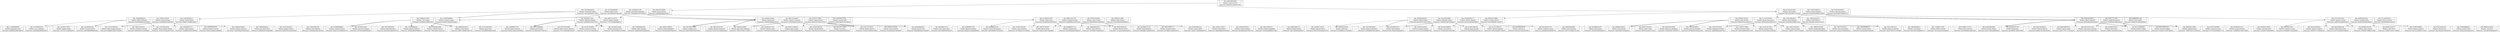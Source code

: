 digraph G{
node[shape="box" shape="record"]
node1174829966546[label="<f1174829966546>|{Dpi: 1174829966546| Nombre: Esperanza Urías| Password: 0e9f8baf193801f692e4}|<f1212558644159>|{Dpi: 1212558644159| Nombre: Luis Castellanos| Password: a2a46386a4660c6b2845}|"];
node1296366898414: f1296366898414->node1174829966546;
node1412874779522[label="<f1412874779522>|{Dpi: 1412874779522| Nombre: Ángela Velasco| Password: c1a110a77c26e99da3c2}|<f1457989547442>|{Dpi: 1457989547442| Nombre: Gonzalo Galarza| Password: ae4979068ff068d6396a}|<f1477972882644>|{Dpi: 1477972882644| Nombre: María Eugenia Nazario| Password: 9b8fd0e130eb7424a692}|"];
node1296366898414: f1296366898414->node1412874779522;
node1296366898414: f1599974795285->node1412874779522;
node1412874779522[label="<f1412874779522>|{Dpi: 1412874779522| Nombre: Ángela Velasco| Password: c1a110a77c26e99da3c2}|<f1457989547442>|{Dpi: 1457989547442| Nombre: Gonzalo Galarza| Password: ae4979068ff068d6396a}|<f1477972882644>|{Dpi: 1477972882644| Nombre: María Eugenia Nazario| Password: 9b8fd0e130eb7424a692}|"];
node1296366898414: f1296366898414->node1412874779522;
node1296366898414: f1599974795285->node1412874779522;
node1683744191351[label="<f1683744191351>|{Dpi: 1683744191351| Nombre: Guillermo Gonzales| Password: 4b6d0025b191ae058ddc}|<f1733156223538>|{Dpi: 1733156223538| Nombre: Marco Antonio Espinal| Password: a1185c2782daa922759f}|<f1954643951721>|{Dpi: 1954643951721| Nombre: Gloria Esparza| Password: 1aa966f955443130dcb8}|<f1956958823976>|{Dpi: 1956958823976| Nombre: Rosario Guzmán| Password: 93807676eb8a15496693}|"];
node1296366898414: f1599974795285->node1683744191351;
node1296366898414: f2149248146115->node1683744191351;
node1683744191351[label="<f1683744191351>|{Dpi: 1683744191351| Nombre: Guillermo Gonzales| Password: 4b6d0025b191ae058ddc}|<f1733156223538>|{Dpi: 1733156223538| Nombre: Marco Antonio Espinal| Password: a1185c2782daa922759f}|<f1954643951721>|{Dpi: 1954643951721| Nombre: Gloria Esparza| Password: 1aa966f955443130dcb8}|<f1956958823976>|{Dpi: 1956958823976| Nombre: Rosario Guzmán| Password: 93807676eb8a15496693}|"];
node1296366898414: f1599974795285->node1683744191351;
node1296366898414: f2149248146115->node1683744191351;
node2249629758665[label="<f2249629758665>|{Dpi: 2249629758665| Nombre: Gilberto Ontiveros| Password: 7d5b70099a5933d61494}|<f2269635985421>|{Dpi: 2269635985421| Nombre: Ana María Parra| Password: d499495d07ec68a46f6f}|<f2417978199132>|{Dpi: 2417978199132| Nombre: Ángela Córdova| Password: ea06252f12ca53626438}|"];
node1296366898414: f2149248146115->node2249629758665;
node1296366898414[label="<f1296366898414>|{Dpi: 1296366898414| Nombre: Rebeca Feliciano| Password: ba1885ad6bae3f1ca93b}|<f1599974795285>|{Dpi: 1599974795285| Nombre: Amalia Arriaga| Password: 1a35b36aef75ae341bf0}|<f2149248146115>|{Dpi: 2149248146115| Nombre: Estela Alonzo| Password: 84fa9217d5d662c83417}|"];
node2447484436238: f2447484436238->node1296366898414;
node2529333292289[label="<f2529333292289>|{Dpi: 2529333292289| Nombre: Clara Figueroa| Password: 32f4d4eeb5ebd7b5ccb4}|<f2529885688462>|{Dpi: 2529885688462| Nombre: Graciela Moreno| Password: 0a0c871a133489203121}|<f2541684125537>|{Dpi: 2541684125537| Nombre: José Luis Zaragoza| Password: d28785c4eef9639ab42c}|"];
node2566464511833: f2566464511833->node2529333292289;
node2597258592643[label="<f2597258592643>|{Dpi: 2597258592643| Nombre: Jorge Henríquez| Password: e681a6cb546ecf83224e}|<f2736864986145>|{Dpi: 2736864986145| Nombre: Joaquín Sandoval| Password: 4f56bced86a049bf83ca}|<f2746643672688>|{Dpi: 2746643672688| Nombre: Gabriela Morales| Password: 7fd52adb541b5acce5c7}|"];
node2566464511833: f2566464511833->node2597258592643;
node2566464511833: f2781697864687->node2597258592643;
node2597258592643[label="<f2597258592643>|{Dpi: 2597258592643| Nombre: Jorge Henríquez| Password: e681a6cb546ecf83224e}|<f2736864986145>|{Dpi: 2736864986145| Nombre: Joaquín Sandoval| Password: 4f56bced86a049bf83ca}|<f2746643672688>|{Dpi: 2746643672688| Nombre: Gabriela Morales| Password: 7fd52adb541b5acce5c7}|"];
node2566464511833: f2566464511833->node2597258592643;
node2566464511833: f2781697864687->node2597258592643;
node2869596248355[label="<f2869596248355>|{Dpi: 2869596248355| Nombre: César Amaya| Password: c89917c49d8e1af9275b}|<f3115236874249>|{Dpi: 3115236874249| Nombre: Juana Viera| Password: 3cbc5ffd6356fd5a240d}|"];
node2566464511833: f2781697864687->node2869596248355;
node2566464511833[label="<f2566464511833>|{Dpi: 2566464511833| Nombre: Luis Castillo| Password: ce35fbfcb27f89897ec6}|<f2781697864687>|{Dpi: 2781697864687| Nombre: Enrique Cadena| Password: b43c8573fba816538c8b}|"];
node2447484436238: f2447484436238->node2566464511833;
node2447484436238: f3222559916649->node2566464511833;
node2529333292289[label="<f2529333292289>|{Dpi: 2529333292289| Nombre: Clara Figueroa| Password: 32f4d4eeb5ebd7b5ccb4}|<f2529885688462>|{Dpi: 2529885688462| Nombre: Graciela Moreno| Password: 0a0c871a133489203121}|<f2541684125537>|{Dpi: 2541684125537| Nombre: José Luis Zaragoza| Password: d28785c4eef9639ab42c}|"];
node2566464511833: f2566464511833->node2529333292289;
node2597258592643[label="<f2597258592643>|{Dpi: 2597258592643| Nombre: Jorge Henríquez| Password: e681a6cb546ecf83224e}|<f2736864986145>|{Dpi: 2736864986145| Nombre: Joaquín Sandoval| Password: 4f56bced86a049bf83ca}|<f2746643672688>|{Dpi: 2746643672688| Nombre: Gabriela Morales| Password: 7fd52adb541b5acce5c7}|"];
node2566464511833: f2566464511833->node2597258592643;
node2566464511833: f2781697864687->node2597258592643;
node2597258592643[label="<f2597258592643>|{Dpi: 2597258592643| Nombre: Jorge Henríquez| Password: e681a6cb546ecf83224e}|<f2736864986145>|{Dpi: 2736864986145| Nombre: Joaquín Sandoval| Password: 4f56bced86a049bf83ca}|<f2746643672688>|{Dpi: 2746643672688| Nombre: Gabriela Morales| Password: 7fd52adb541b5acce5c7}|"];
node2566464511833: f2566464511833->node2597258592643;
node2566464511833: f2781697864687->node2597258592643;
node2869596248355[label="<f2869596248355>|{Dpi: 2869596248355| Nombre: César Amaya| Password: c89917c49d8e1af9275b}|<f3115236874249>|{Dpi: 3115236874249| Nombre: Juana Viera| Password: 3cbc5ffd6356fd5a240d}|"];
node2566464511833: f2781697864687->node2869596248355;
node2566464511833[label="<f2566464511833>|{Dpi: 2566464511833| Nombre: Luis Castillo| Password: ce35fbfcb27f89897ec6}|<f2781697864687>|{Dpi: 2781697864687| Nombre: Enrique Cadena| Password: b43c8573fba816538c8b}|"];
node2447484436238: f2447484436238->node2566464511833;
node2447484436238: f3222559916649->node2566464511833;
node3329466473716[label="<f3329466473716>|{Dpi: 3329466473716| Nombre: Gilberto Nazario| Password: 08395c1900d51502d392}|<f3415574886848>|{Dpi: 3415574886848| Nombre: Javier Bueno| Password: 611d661b5df772687d27}|"];
node3462866779361: f3462866779361->node3329466473716;
node3467267913667[label="<f3467267913667>|{Dpi: 3467267913667| Nombre: María Cristina Montaño| Password: 673212f4b6a0d8182a97}|<f3475673229689>|{Dpi: 3475673229689| Nombre: Francisca Granado| Password: 3037a47c1e28ae3f8ecd}|"];
node3462866779361: f3462866779361->node3467267913667;
node3462866779361: f3493571145737->node3467267913667;
node3467267913667[label="<f3467267913667>|{Dpi: 3467267913667| Nombre: María Cristina Montaño| Password: 673212f4b6a0d8182a97}|<f3475673229689>|{Dpi: 3475673229689| Nombre: Francisca Granado| Password: 3037a47c1e28ae3f8ecd}|"];
node3462866779361: f3462866779361->node3467267913667;
node3462866779361: f3493571145737->node3467267913667;
node3527449513585[label="<f3527449513585>|{Dpi: 3527449513585| Nombre: Bernardo Urías| Password: 2b8236229b87bc7909af}|<f3538639485328>|{Dpi: 3538639485328| Nombre: Pedro Gallegos| Password: 3db0656099504a88daec}|"];
node3462866779361: f3493571145737->node3527449513585;
node3462866779361[label="<f3462866779361>|{Dpi: 3462866779361| Nombre: Alejandro Salgado| Password: acb6cfd3937fa4013c2e}|<f3493571145737>|{Dpi: 3493571145737| Nombre: Homero Murillo| Password: 177d77262f6a68df678c}|"];
node2447484436238: f3222559916649->node3462866779361;
node2447484436238: f3558582575769->node3462866779361;
node3329466473716[label="<f3329466473716>|{Dpi: 3329466473716| Nombre: Gilberto Nazario| Password: 08395c1900d51502d392}|<f3415574886848>|{Dpi: 3415574886848| Nombre: Javier Bueno| Password: 611d661b5df772687d27}|"];
node3462866779361: f3462866779361->node3329466473716;
node3467267913667[label="<f3467267913667>|{Dpi: 3467267913667| Nombre: María Cristina Montaño| Password: 673212f4b6a0d8182a97}|<f3475673229689>|{Dpi: 3475673229689| Nombre: Francisca Granado| Password: 3037a47c1e28ae3f8ecd}|"];
node3462866779361: f3462866779361->node3467267913667;
node3462866779361: f3493571145737->node3467267913667;
node3467267913667[label="<f3467267913667>|{Dpi: 3467267913667| Nombre: María Cristina Montaño| Password: 673212f4b6a0d8182a97}|<f3475673229689>|{Dpi: 3475673229689| Nombre: Francisca Granado| Password: 3037a47c1e28ae3f8ecd}|"];
node3462866779361: f3462866779361->node3467267913667;
node3462866779361: f3493571145737->node3467267913667;
node3527449513585[label="<f3527449513585>|{Dpi: 3527449513585| Nombre: Bernardo Urías| Password: 2b8236229b87bc7909af}|<f3538639485328>|{Dpi: 3538639485328| Nombre: Pedro Gallegos| Password: 3db0656099504a88daec}|"];
node3462866779361: f3493571145737->node3527449513585;
node3462866779361[label="<f3462866779361>|{Dpi: 3462866779361| Nombre: Alejandro Salgado| Password: acb6cfd3937fa4013c2e}|<f3493571145737>|{Dpi: 3493571145737| Nombre: Homero Murillo| Password: 177d77262f6a68df678c}|"];
node2447484436238: f3222559916649->node3462866779361;
node2447484436238: f3558582575769->node3462866779361;
node3656511566652[label="<f3656511566652>|{Dpi: 3656511566652| Nombre: Daniel Villagómez| Password: 2be5ac6ebfd529abea35}|<f3812388728366>|{Dpi: 3812388728366| Nombre: Gregorio Arce| Password: 6a697f589f15b44b709c}|"];
node3844497244662: f3844497244662->node3656511566652;
node3923232147536[label="<f3923232147536>|{Dpi: 3923232147536| Nombre: Alfredo Concepción| Password: 924c471d14af0bc0a686}|<f3964251253647>|{Dpi: 3964251253647| Nombre: Julio César Velásquez| Password: 764f31f75d0157a05067}|"];
node3844497244662: f3844497244662->node3923232147536;
node3844497244662: f3967252164363->node3923232147536;
node3923232147536[label="<f3923232147536>|{Dpi: 3923232147536| Nombre: Alfredo Concepción| Password: 924c471d14af0bc0a686}|<f3964251253647>|{Dpi: 3964251253647| Nombre: Julio César Velásquez| Password: 764f31f75d0157a05067}|"];
node3844497244662: f3844497244662->node3923232147536;
node3844497244662: f3967252164363->node3923232147536;
node4182987677756[label="<f4182987677756>|{Dpi: 4182987677756| Nombre: Daniela Gaitán| Password: e7e992ee2629a2840ce0}|<f4186771246328>|{Dpi: 4186771246328| Nombre: Rocio Crespo| Password: 6179780e54db9b38c359}|<f4191652262154>|{Dpi: 4191652262154| Nombre: Ramón Botello| Password: 229a79c3021414a20337}|<f4211297172934>|{Dpi: 4211297172934| Nombre: Luz Sáenz| Password: 9f44ee48606af68496a1}|"];
node3844497244662: f3967252164363->node4182987677756;
node3844497244662: f4225557756957->node4182987677756;
node4182987677756[label="<f4182987677756>|{Dpi: 4182987677756| Nombre: Daniela Gaitán| Password: e7e992ee2629a2840ce0}|<f4186771246328>|{Dpi: 4186771246328| Nombre: Rocio Crespo| Password: 6179780e54db9b38c359}|<f4191652262154>|{Dpi: 4191652262154| Nombre: Ramón Botello| Password: 229a79c3021414a20337}|<f4211297172934>|{Dpi: 4211297172934| Nombre: Luz Sáenz| Password: 9f44ee48606af68496a1}|"];
node3844497244662: f3967252164363->node4182987677756;
node3844497244662: f4225557756957->node4182987677756;
node4241776716215[label="<f4241776716215>|{Dpi: 4241776716215| Nombre: Alberto Arevalo| Password: 2654561cf54d0a143961}|<f4289122734556>|{Dpi: 4289122734556| Nombre: Lorena Alarcón| Password: 852a4844eb51565af587}|"];
node3844497244662: f4225557756957->node4241776716215;
node3844497244662: f4298745575558->node4241776716215;
node4241776716215[label="<f4241776716215>|{Dpi: 4241776716215| Nombre: Alberto Arevalo| Password: 2654561cf54d0a143961}|<f4289122734556>|{Dpi: 4289122734556| Nombre: Lorena Alarcón| Password: 852a4844eb51565af587}|"];
node3844497244662: f4225557756957->node4241776716215;
node3844497244662: f4298745575558->node4241776716215;
node4426558938225[label="<f4426558938225>|{Dpi: 4426558938225| Nombre: Marcos Páez| Password: 985b868d4acd7188bc80}|<f4432694372251>|{Dpi: 4432694372251| Nombre: María Elena Mota| Password: fe9216d9ff192095b5fc}|"];
node3844497244662: f4298745575558->node4426558938225;
node3844497244662[label="<f3844497244662>|{Dpi: 3844497244662| Nombre: Emilio Ávila| Password: 55f5b38295f996a2b267}|<f3967252164363>|{Dpi: 3967252164363| Nombre: Homero Contreras| Password: c116014dbdc1f22f624e}|<f4225557756957>|{Dpi: 4225557756957| Nombre: Andrea Franco| Password: 582ea182756e1457f1b7}|<f4298745575558>|{Dpi: 4298745575558| Nombre: Cristian Valle| Password: 626d7a9bcd7232e34b29}|"];
node2447484436238: f3558582575769->node3844497244662;
node2447484436238: f4492763143699->node3844497244662;
node3656511566652[label="<f3656511566652>|{Dpi: 3656511566652| Nombre: Daniel Villagómez| Password: 2be5ac6ebfd529abea35}|<f3812388728366>|{Dpi: 3812388728366| Nombre: Gregorio Arce| Password: 6a697f589f15b44b709c}|"];
node3844497244662: f3844497244662->node3656511566652;
node3923232147536[label="<f3923232147536>|{Dpi: 3923232147536| Nombre: Alfredo Concepción| Password: 924c471d14af0bc0a686}|<f3964251253647>|{Dpi: 3964251253647| Nombre: Julio César Velásquez| Password: 764f31f75d0157a05067}|"];
node3844497244662: f3844497244662->node3923232147536;
node3844497244662: f3967252164363->node3923232147536;
node3923232147536[label="<f3923232147536>|{Dpi: 3923232147536| Nombre: Alfredo Concepción| Password: 924c471d14af0bc0a686}|<f3964251253647>|{Dpi: 3964251253647| Nombre: Julio César Velásquez| Password: 764f31f75d0157a05067}|"];
node3844497244662: f3844497244662->node3923232147536;
node3844497244662: f3967252164363->node3923232147536;
node4182987677756[label="<f4182987677756>|{Dpi: 4182987677756| Nombre: Daniela Gaitán| Password: e7e992ee2629a2840ce0}|<f4186771246328>|{Dpi: 4186771246328| Nombre: Rocio Crespo| Password: 6179780e54db9b38c359}|<f4191652262154>|{Dpi: 4191652262154| Nombre: Ramón Botello| Password: 229a79c3021414a20337}|<f4211297172934>|{Dpi: 4211297172934| Nombre: Luz Sáenz| Password: 9f44ee48606af68496a1}|"];
node3844497244662: f3967252164363->node4182987677756;
node3844497244662: f4225557756957->node4182987677756;
node4182987677756[label="<f4182987677756>|{Dpi: 4182987677756| Nombre: Daniela Gaitán| Password: e7e992ee2629a2840ce0}|<f4186771246328>|{Dpi: 4186771246328| Nombre: Rocio Crespo| Password: 6179780e54db9b38c359}|<f4191652262154>|{Dpi: 4191652262154| Nombre: Ramón Botello| Password: 229a79c3021414a20337}|<f4211297172934>|{Dpi: 4211297172934| Nombre: Luz Sáenz| Password: 9f44ee48606af68496a1}|"];
node3844497244662: f3967252164363->node4182987677756;
node3844497244662: f4225557756957->node4182987677756;
node4241776716215[label="<f4241776716215>|{Dpi: 4241776716215| Nombre: Alberto Arevalo| Password: 2654561cf54d0a143961}|<f4289122734556>|{Dpi: 4289122734556| Nombre: Lorena Alarcón| Password: 852a4844eb51565af587}|"];
node3844497244662: f4225557756957->node4241776716215;
node3844497244662: f4298745575558->node4241776716215;
node4241776716215[label="<f4241776716215>|{Dpi: 4241776716215| Nombre: Alberto Arevalo| Password: 2654561cf54d0a143961}|<f4289122734556>|{Dpi: 4289122734556| Nombre: Lorena Alarcón| Password: 852a4844eb51565af587}|"];
node3844497244662: f4225557756957->node4241776716215;
node3844497244662: f4298745575558->node4241776716215;
node4426558938225[label="<f4426558938225>|{Dpi: 4426558938225| Nombre: Marcos Páez| Password: 985b868d4acd7188bc80}|<f4432694372251>|{Dpi: 4432694372251| Nombre: María Elena Mota| Password: fe9216d9ff192095b5fc}|"];
node3844497244662: f4298745575558->node4426558938225;
node3844497244662[label="<f3844497244662>|{Dpi: 3844497244662| Nombre: Emilio Ávila| Password: 55f5b38295f996a2b267}|<f3967252164363>|{Dpi: 3967252164363| Nombre: Homero Contreras| Password: c116014dbdc1f22f624e}|<f4225557756957>|{Dpi: 4225557756957| Nombre: Andrea Franco| Password: 582ea182756e1457f1b7}|<f4298745575558>|{Dpi: 4298745575558| Nombre: Cristian Valle| Password: 626d7a9bcd7232e34b29}|"];
node2447484436238: f3558582575769->node3844497244662;
node2447484436238: f4492763143699->node3844497244662;
node4536958837755[label="<f4536958837755>|{Dpi: 4536958837755| Nombre: Barbara Orellana| Password: d858be125ddae8099cf5}|<f4558888229155>|{Dpi: 4558888229155| Nombre: Vicente Manzanares| Password: 5830cdd9f0373b7bc03e}|"];
node4579359247363: f4579359247363->node4536958837755;
node4579515226149[label="<f4579515226149>|{Dpi: 4579515226149| Nombre: Irene Archuleta| Password: c0c7bda6ee7472c66fda}|<f4583727247384>|{Dpi: 4583727247384| Nombre: Berta Orozco| Password: 25a85cc556817ddba48f}|"];
node4579359247363: f4579359247363->node4579515226149;
node4579359247363: f4629471657781->node4579515226149;
node4579515226149[label="<f4579515226149>|{Dpi: 4579515226149| Nombre: Irene Archuleta| Password: c0c7bda6ee7472c66fda}|<f4583727247384>|{Dpi: 4583727247384| Nombre: Berta Orozco| Password: 25a85cc556817ddba48f}|"];
node4579359247363: f4579359247363->node4579515226149;
node4579359247363: f4629471657781->node4579515226149;
node4659862237271[label="<f4659862237271>|{Dpi: 4659862237271| Nombre: Yolanda Mota| Password: 0bb1f6d4de4b53969caf}|<f4689464628144>|{Dpi: 4689464628144| Nombre: Teresa Romero| Password: c39798afc218ae845b25}|"];
node4579359247363: f4629471657781->node4659862237271;
node4579359247363: f4782567516675->node4659862237271;
node4659862237271[label="<f4659862237271>|{Dpi: 4659862237271| Nombre: Yolanda Mota| Password: 0bb1f6d4de4b53969caf}|<f4689464628144>|{Dpi: 4689464628144| Nombre: Teresa Romero| Password: c39798afc218ae845b25}|"];
node4579359247363: f4629471657781->node4659862237271;
node4579359247363: f4782567516675->node4659862237271;
node4858139952581[label="<f4858139952581>|{Dpi: 4858139952581| Nombre: Patricio Sevilla| Password: 312a6ae54d0fa3aa0fca}|<f4937846171278>|{Dpi: 4937846171278| Nombre: Jaime Delacrúz| Password: 90d6e88c25c8a8462b35}|<f5282132851777>|{Dpi: 5282132851777| Nombre: Carolina Alvarez| Password: 2fe2386d1333938c5e10}|"];
node4579359247363: f4782567516675->node4858139952581;
node4579359247363: f5299541574867->node4858139952581;
node4858139952581[label="<f4858139952581>|{Dpi: 4858139952581| Nombre: Patricio Sevilla| Password: 312a6ae54d0fa3aa0fca}|<f4937846171278>|{Dpi: 4937846171278| Nombre: Jaime Delacrúz| Password: 90d6e88c25c8a8462b35}|<f5282132851777>|{Dpi: 5282132851777| Nombre: Carolina Alvarez| Password: 2fe2386d1333938c5e10}|"];
node4579359247363: f4782567516675->node4858139952581;
node4579359247363: f5299541574867->node4858139952581;
node5328139813142[label="<f5328139813142>|{Dpi: 5328139813142| Nombre: Lorenzo Rubio| Password: 53a64712c8e99ddad014}|<f5356317319217>|{Dpi: 5356317319217| Nombre: Teresa Abreu| Password: 58adb3dffda5561feda8}|<f5356354391814>|{Dpi: 5356354391814| Nombre: Marisol Pantoja| Password: fc8a398a62b67d24573a}|<f5462514867312>|{Dpi: 5462514867312| Nombre: Gregorio Delgadillo| Password: 132aa0e3d689092129e2}|"];
node4579359247363: f5299541574867->node5328139813142;
node4579359247363[label="<f4579359247363>|{Dpi: 4579359247363| Nombre: Pablo Garica| Password: ff1aa4630526c9236e9a}|<f4629471657781>|{Dpi: 4629471657781| Nombre: Enrique Estrada| Password: cca0a666014254d75cea}|<f4782567516675>|{Dpi: 4782567516675| Nombre: Laura Cedillo| Password: d5d5d92f53ac5b826040}|<f5299541574867>|{Dpi: 5299541574867| Nombre: Rocio Salazar| Password: 478e258f15d03036ab3d}|"];
node2447484436238: f4492763143699->node4579359247363;
node2447484436238[label="<f2447484436238>|{Dpi: 2447484436238| Nombre: Guadalupe Salinas| Password: 14dc1eadcdefe25254ff}|<f3222559916649>|{Dpi: 3222559916649| Nombre: Jaime García| Password: 23b75bfe82307ade3390}|<f3558582575769>|{Dpi: 3558582575769| Nombre: José Emilio Rodríquez| Password: 24eadbdc5d7972a09ad0}|<f4492763143699>|{Dpi: 4492763143699| Nombre: Javier Marrero| Password: 41d94d806bfdefa558c7}|"];
node5482748765945: f5482748765945->node2447484436238;
node5486676847175[label="<f5486676847175>|{Dpi: 5486676847175| Nombre: Ángela Serrato| Password: 16817aa268e3e0f84c73}|<f5539947712624>|{Dpi: 5539947712624| Nombre: Ignacio Guerra| Password: 9fc67d7b5bc44520412b}|<f5561943426796>|{Dpi: 5561943426796| Nombre: Adán Toro| Password: 0109db8dc527be36a3b7}|"];
node5598584265482: f5598584265482->node5486676847175;
node5791784284363[label="<f5791784284363>|{Dpi: 5791784284363| Nombre: Roberto Menchaca| Password: 02d06d90d156b1b9afcb}|<f5821498187475>|{Dpi: 5821498187475| Nombre: Rocio Negrón| Password: a4519364ee95d46bdf24}|"];
node5598584265482: f5598584265482->node5791784284363;
node5598584265482: f5911492543896->node5791784284363;
node5791784284363[label="<f5791784284363>|{Dpi: 5791784284363| Nombre: Roberto Menchaca| Password: 02d06d90d156b1b9afcb}|<f5821498187475>|{Dpi: 5821498187475| Nombre: Rocio Negrón| Password: a4519364ee95d46bdf24}|"];
node5598584265482: f5598584265482->node5791784284363;
node5598584265482: f5911492543896->node5791784284363;
node5987487554234[label="<f5987487554234>|{Dpi: 5987487554234| Nombre: Yolanda Ceballos| Password: 447b21e7b2039b9d9108}|<f6124223369858>|{Dpi: 6124223369858| Nombre: Lola Valencia| Password: 3f70e45a9fc13d43356b}|"];
node5598584265482: f5911492543896->node5987487554234;
node5598584265482: f6136463892777->node5987487554234;
node5987487554234[label="<f5987487554234>|{Dpi: 5987487554234| Nombre: Yolanda Ceballos| Password: 447b21e7b2039b9d9108}|<f6124223369858>|{Dpi: 6124223369858| Nombre: Lola Valencia| Password: 3f70e45a9fc13d43356b}|"];
node5598584265482: f5911492543896->node5987487554234;
node5598584265482: f6136463892777->node5987487554234;
node6174637993769[label="<f6174637993769>|{Dpi: 6174637993769| Nombre: Jorge Saucedo| Password: c3fb2565b9d3e033a1c5}|<f6179275281122>|{Dpi: 6179275281122| Nombre: Beatriz Montañez| Password: e369c5c94bf947c6b561}|<f6187966394798>|{Dpi: 6187966394798| Nombre: Elisa Nava| Password: f9b2ea247bbfcc955665}|"];
node5598584265482: f6136463892777->node6174637993769;
node5598584265482: f6266419178668->node6174637993769;
node6174637993769[label="<f6174637993769>|{Dpi: 6174637993769| Nombre: Jorge Saucedo| Password: c3fb2565b9d3e033a1c5}|<f6179275281122>|{Dpi: 6179275281122| Nombre: Beatriz Montañez| Password: e369c5c94bf947c6b561}|<f6187966394798>|{Dpi: 6187966394798| Nombre: Elisa Nava| Password: f9b2ea247bbfcc955665}|"];
node5598584265482: f6136463892777->node6174637993769;
node5598584265482: f6266419178668->node6174637993769;
node6341916427763[label="<f6341916427763>|{Dpi: 6341916427763| Nombre: Guillermo Lerma| Password: a9e6482b3e9fbf3ef7e8}|<f6349359459864>|{Dpi: 6349359459864| Nombre: Jesús Feliciano| Password: 5ef177c51bbf51a514df}|"];
node5598584265482: f6266419178668->node6341916427763;
node5598584265482[label="<f5598584265482>|{Dpi: 5598584265482| Nombre: Gabriel Rosado| Password: d8310a27c270a137fc2c}|<f5911492543896>|{Dpi: 5911492543896| Nombre: Alejandro Adame| Password: 10d76ca23dd1160bdec3}|<f6136463892777>|{Dpi: 6136463892777| Nombre: Manuel Arguello| Password: eb5122bcfa2300feefd4}|<f6266419178668>|{Dpi: 6266419178668| Nombre: Carlota Guevara| Password: e74612f8978077ea590e}|"];
node6375162373632: f6375162373632->node5598584265482;
node6539936623297[label="<f6539936623297>|{Dpi: 6539936623297| Nombre: Julio Tamayo| Password: e3f556f1a00818b6c1e1}|<f6564687365912>|{Dpi: 6564687365912| Nombre: Juana Posada| Password: 2fcbe20adf15335abc0b}|"];
node6598587749133: f6598587749133->node6539936623297;
node6691311487847[label="<f6691311487847>|{Dpi: 6691311487847| Nombre: Diana Urbina| Password: bf92878ccbf2917ecce3}|<f6697665233338>|{Dpi: 6697665233338| Nombre: Jorge Luis Delagarza| Password: 2b15850f3072cfd2fd74}|<f6797538244432>|{Dpi: 6797538244432| Nombre: José Luis Preciado| Password: 847fbb40af762beee104}|<f7145274723533>|{Dpi: 7145274723533| Nombre: Esperanza Delvalle| Password: cf8e0084fa0ae6e7fce5}|"];
node6598587749133: f6598587749133->node6691311487847;
node6598587749133: f7177243755956->node6691311487847;
node6691311487847[label="<f6691311487847>|{Dpi: 6691311487847| Nombre: Diana Urbina| Password: bf92878ccbf2917ecce3}|<f6697665233338>|{Dpi: 6697665233338| Nombre: Jorge Luis Delagarza| Password: 2b15850f3072cfd2fd74}|<f6797538244432>|{Dpi: 6797538244432| Nombre: José Luis Preciado| Password: 847fbb40af762beee104}|<f7145274723533>|{Dpi: 7145274723533| Nombre: Esperanza Delvalle| Password: cf8e0084fa0ae6e7fce5}|"];
node6598587749133: f6598587749133->node6691311487847;
node6598587749133: f7177243755956->node6691311487847;
node7193957738967[label="<f7193957738967>|{Dpi: 7193957738967| Nombre: Florencia Delrío| Password: c86b1946b6e04c0e1c59}|<f7217874171281>|{Dpi: 7217874171281| Nombre: Barbara Téllez| Password: 82e3e22f0a2cc599edfc}|"];
node6598587749133: f7177243755956->node7193957738967;
node6598587749133: f7233136676479->node7193957738967;
node7193957738967[label="<f7193957738967>|{Dpi: 7193957738967| Nombre: Florencia Delrío| Password: c86b1946b6e04c0e1c59}|<f7217874171281>|{Dpi: 7217874171281| Nombre: Barbara Téllez| Password: 82e3e22f0a2cc599edfc}|"];
node6598587749133: f7177243755956->node7193957738967;
node6598587749133: f7233136676479->node7193957738967;
node7347127365228[label="<f7347127365228>|{Dpi: 7347127365228| Nombre: Homero Mateo| Password: 2a6b4e7719b277ee63a8}|<f7368975316569>|{Dpi: 7368975316569| Nombre: Rosalia Marroquín| Password: 8acec5be020ed881eb2a}|<f7395725168721>|{Dpi: 7395725168721| Nombre: Ana Luisa Bonilla| Password: da48a01d1fb04fd4bcac}|<f7494586496225>|{Dpi: 7494586496225| Nombre: Carmen Arroyo| Password: 4da3dce9afafc2db39f2}|"];
node6598587749133: f7233136676479->node7347127365228;
node6598587749133: f7589558934278->node7347127365228;
node7347127365228[label="<f7347127365228>|{Dpi: 7347127365228| Nombre: Homero Mateo| Password: 2a6b4e7719b277ee63a8}|<f7368975316569>|{Dpi: 7368975316569| Nombre: Rosalia Marroquín| Password: 8acec5be020ed881eb2a}|<f7395725168721>|{Dpi: 7395725168721| Nombre: Ana Luisa Bonilla| Password: da48a01d1fb04fd4bcac}|<f7494586496225>|{Dpi: 7494586496225| Nombre: Carmen Arroyo| Password: 4da3dce9afafc2db39f2}|"];
node6598587749133: f7233136676479->node7347127365228;
node6598587749133: f7589558934278->node7347127365228;
node7637375973722[label="<f7637375973722>|{Dpi: 7637375973722| Nombre: Jorge Luis Berríos| Password: 5dce2720573e7253cbdb}|<f7683434484217>|{Dpi: 7683434484217| Nombre: Lilia Salinas| Password: 0b3e7dc5f16688bb57c1}|<f7716866717692>|{Dpi: 7716866717692| Nombre: Débora Carrillo| Password: 7da7e1aeca87d26ba2fe}|"];
node6598587749133: f7589558934278->node7637375973722;
node6598587749133[label="<f6598587749133>|{Dpi: 6598587749133| Nombre: Anita Escobar| Password: 038e02ce22ce3b1d0751}|<f7177243755956>|{Dpi: 7177243755956| Nombre: Blanca Manzanares| Password: ad2491cd5fce44e674b7}|<f7233136676479>|{Dpi: 7233136676479| Nombre: María Hinojosa| Password: b15ae593d2afb9e741a3}|<f7589558934278>|{Dpi: 7589558934278| Nombre: Ester Herrera| Password: d3e03fa73c35ba7ef516}|"];
node6375162373632: f6375162373632->node6598587749133;
node6375162373632: f7762723266533->node6598587749133;
node6539936623297[label="<f6539936623297>|{Dpi: 6539936623297| Nombre: Julio Tamayo| Password: e3f556f1a00818b6c1e1}|<f6564687365912>|{Dpi: 6564687365912| Nombre: Juana Posada| Password: 2fcbe20adf15335abc0b}|"];
node6598587749133: f6598587749133->node6539936623297;
node6691311487847[label="<f6691311487847>|{Dpi: 6691311487847| Nombre: Diana Urbina| Password: bf92878ccbf2917ecce3}|<f6697665233338>|{Dpi: 6697665233338| Nombre: Jorge Luis Delagarza| Password: 2b15850f3072cfd2fd74}|<f6797538244432>|{Dpi: 6797538244432| Nombre: José Luis Preciado| Password: 847fbb40af762beee104}|<f7145274723533>|{Dpi: 7145274723533| Nombre: Esperanza Delvalle| Password: cf8e0084fa0ae6e7fce5}|"];
node6598587749133: f6598587749133->node6691311487847;
node6598587749133: f7177243755956->node6691311487847;
node6691311487847[label="<f6691311487847>|{Dpi: 6691311487847| Nombre: Diana Urbina| Password: bf92878ccbf2917ecce3}|<f6697665233338>|{Dpi: 6697665233338| Nombre: Jorge Luis Delagarza| Password: 2b15850f3072cfd2fd74}|<f6797538244432>|{Dpi: 6797538244432| Nombre: José Luis Preciado| Password: 847fbb40af762beee104}|<f7145274723533>|{Dpi: 7145274723533| Nombre: Esperanza Delvalle| Password: cf8e0084fa0ae6e7fce5}|"];
node6598587749133: f6598587749133->node6691311487847;
node6598587749133: f7177243755956->node6691311487847;
node7193957738967[label="<f7193957738967>|{Dpi: 7193957738967| Nombre: Florencia Delrío| Password: c86b1946b6e04c0e1c59}|<f7217874171281>|{Dpi: 7217874171281| Nombre: Barbara Téllez| Password: 82e3e22f0a2cc599edfc}|"];
node6598587749133: f7177243755956->node7193957738967;
node6598587749133: f7233136676479->node7193957738967;
node7193957738967[label="<f7193957738967>|{Dpi: 7193957738967| Nombre: Florencia Delrío| Password: c86b1946b6e04c0e1c59}|<f7217874171281>|{Dpi: 7217874171281| Nombre: Barbara Téllez| Password: 82e3e22f0a2cc599edfc}|"];
node6598587749133: f7177243755956->node7193957738967;
node6598587749133: f7233136676479->node7193957738967;
node7347127365228[label="<f7347127365228>|{Dpi: 7347127365228| Nombre: Homero Mateo| Password: 2a6b4e7719b277ee63a8}|<f7368975316569>|{Dpi: 7368975316569| Nombre: Rosalia Marroquín| Password: 8acec5be020ed881eb2a}|<f7395725168721>|{Dpi: 7395725168721| Nombre: Ana Luisa Bonilla| Password: da48a01d1fb04fd4bcac}|<f7494586496225>|{Dpi: 7494586496225| Nombre: Carmen Arroyo| Password: 4da3dce9afafc2db39f2}|"];
node6598587749133: f7233136676479->node7347127365228;
node6598587749133: f7589558934278->node7347127365228;
node7347127365228[label="<f7347127365228>|{Dpi: 7347127365228| Nombre: Homero Mateo| Password: 2a6b4e7719b277ee63a8}|<f7368975316569>|{Dpi: 7368975316569| Nombre: Rosalia Marroquín| Password: 8acec5be020ed881eb2a}|<f7395725168721>|{Dpi: 7395725168721| Nombre: Ana Luisa Bonilla| Password: da48a01d1fb04fd4bcac}|<f7494586496225>|{Dpi: 7494586496225| Nombre: Carmen Arroyo| Password: 4da3dce9afafc2db39f2}|"];
node6598587749133: f7233136676479->node7347127365228;
node6598587749133: f7589558934278->node7347127365228;
node7637375973722[label="<f7637375973722>|{Dpi: 7637375973722| Nombre: Jorge Luis Berríos| Password: 5dce2720573e7253cbdb}|<f7683434484217>|{Dpi: 7683434484217| Nombre: Lilia Salinas| Password: 0b3e7dc5f16688bb57c1}|<f7716866717692>|{Dpi: 7716866717692| Nombre: Débora Carrillo| Password: 7da7e1aeca87d26ba2fe}|"];
node6598587749133: f7589558934278->node7637375973722;
node6598587749133[label="<f6598587749133>|{Dpi: 6598587749133| Nombre: Anita Escobar| Password: 038e02ce22ce3b1d0751}|<f7177243755956>|{Dpi: 7177243755956| Nombre: Blanca Manzanares| Password: ad2491cd5fce44e674b7}|<f7233136676479>|{Dpi: 7233136676479| Nombre: María Hinojosa| Password: b15ae593d2afb9e741a3}|<f7589558934278>|{Dpi: 7589558934278| Nombre: Ester Herrera| Password: d3e03fa73c35ba7ef516}|"];
node6375162373632: f6375162373632->node6598587749133;
node6375162373632: f7762723266533->node6598587749133;
node8189917172524[label="<f8189917172524>|{Dpi: 8189917172524| Nombre: Raúl Carmona| Password: 6a594e4096e24ab62a83}|<f8326336634982>|{Dpi: 8326336634982| Nombre: Nicolás Medina| Password: 882d72ad42ef0fb98a8f}|<f8384894192759>|{Dpi: 8384894192759| Nombre: Hugo Loya| Password: eea1d628871f82612840}|"];
node8398145336333: f8398145336333->node8189917172524;
node8461356584252[label="<f8461356584252>|{Dpi: 8461356584252| Nombre: Roberto Maestas| Password: 0e89a37f6c768e2445ee}|<f8494196667824>|{Dpi: 8494196667824| Nombre: Ramiro Alcala| Password: 093a7178777e1316acab}|<f8537419211259>|{Dpi: 8537419211259| Nombre: Julio César Cervántez| Password: ec6227fc5a358d529224}|<f8729932367813>|{Dpi: 8729932367813| Nombre: Diana Baca| Password: 88f6a15b5e56ee33e5b9}|"];
node8398145336333: f8398145336333->node8461356584252;
node8398145336333: f8789777237391->node8461356584252;
node8461356584252[label="<f8461356584252>|{Dpi: 8461356584252| Nombre: Roberto Maestas| Password: 0e89a37f6c768e2445ee}|<f8494196667824>|{Dpi: 8494196667824| Nombre: Ramiro Alcala| Password: 093a7178777e1316acab}|<f8537419211259>|{Dpi: 8537419211259| Nombre: Julio César Cervántez| Password: ec6227fc5a358d529224}|<f8729932367813>|{Dpi: 8729932367813| Nombre: Diana Baca| Password: 88f6a15b5e56ee33e5b9}|"];
node8398145336333: f8398145336333->node8461356584252;
node8398145336333: f8789777237391->node8461356584252;
node8811243686938[label="<f8811243686938>|{Dpi: 8811243686938| Nombre: Federico Tafoya| Password: c8f0218cb13b3874e274}|<f8841978924736>|{Dpi: 8841978924736| Nombre: Gerardo Salgado| Password: 8126b55517bc876b4fc0}|"];
node8398145336333: f8789777237391->node8811243686938;
node8398145336333: f8849963822744->node8811243686938;
node8811243686938[label="<f8811243686938>|{Dpi: 8811243686938| Nombre: Federico Tafoya| Password: c8f0218cb13b3874e274}|<f8841978924736>|{Dpi: 8841978924736| Nombre: Gerardo Salgado| Password: 8126b55517bc876b4fc0}|"];
node8398145336333: f8789777237391->node8811243686938;
node8398145336333: f8849963822744->node8811243686938;
node8858958757846[label="<f8858958757846>|{Dpi: 8858958757846| Nombre: Joaquín Juárez| Password: 7c390679c141a76b03c8}|<f9193273929969>|{Dpi: 9193273929969| Nombre: Francisca Garay| Password: d7297cc42cf6003e713f}|<f9224646673747>|{Dpi: 9224646673747| Nombre: Gabriel Alcántar| Password: 7b308b6e61185037da99}|"];
node8398145336333: f8849963822744->node8858958757846;
node8398145336333[label="<f8398145336333>|{Dpi: 8398145336333| Nombre: Rebeca Zamudio| Password: c63d2edbe54950a3beb7}|<f8789777237391>|{Dpi: 8789777237391| Nombre: Felipe Bustamante| Password: d7cb50c6519f6e5e4444}|<f8849963822744>|{Dpi: 8849963822744| Nombre: Elvira Delrío| Password: c36ba7d7c20619004fcd}|"];
node6375162373632: f7762723266533->node8398145336333;
node6375162373632: f9265225461647->node8398145336333;
node8189917172524[label="<f8189917172524>|{Dpi: 8189917172524| Nombre: Raúl Carmona| Password: 6a594e4096e24ab62a83}|<f8326336634982>|{Dpi: 8326336634982| Nombre: Nicolás Medina| Password: 882d72ad42ef0fb98a8f}|<f8384894192759>|{Dpi: 8384894192759| Nombre: Hugo Loya| Password: eea1d628871f82612840}|"];
node8398145336333: f8398145336333->node8189917172524;
node8461356584252[label="<f8461356584252>|{Dpi: 8461356584252| Nombre: Roberto Maestas| Password: 0e89a37f6c768e2445ee}|<f8494196667824>|{Dpi: 8494196667824| Nombre: Ramiro Alcala| Password: 093a7178777e1316acab}|<f8537419211259>|{Dpi: 8537419211259| Nombre: Julio César Cervántez| Password: ec6227fc5a358d529224}|<f8729932367813>|{Dpi: 8729932367813| Nombre: Diana Baca| Password: 88f6a15b5e56ee33e5b9}|"];
node8398145336333: f8398145336333->node8461356584252;
node8398145336333: f8789777237391->node8461356584252;
node8461356584252[label="<f8461356584252>|{Dpi: 8461356584252| Nombre: Roberto Maestas| Password: 0e89a37f6c768e2445ee}|<f8494196667824>|{Dpi: 8494196667824| Nombre: Ramiro Alcala| Password: 093a7178777e1316acab}|<f8537419211259>|{Dpi: 8537419211259| Nombre: Julio César Cervántez| Password: ec6227fc5a358d529224}|<f8729932367813>|{Dpi: 8729932367813| Nombre: Diana Baca| Password: 88f6a15b5e56ee33e5b9}|"];
node8398145336333: f8398145336333->node8461356584252;
node8398145336333: f8789777237391->node8461356584252;
node8811243686938[label="<f8811243686938>|{Dpi: 8811243686938| Nombre: Federico Tafoya| Password: c8f0218cb13b3874e274}|<f8841978924736>|{Dpi: 8841978924736| Nombre: Gerardo Salgado| Password: 8126b55517bc876b4fc0}|"];
node8398145336333: f8789777237391->node8811243686938;
node8398145336333: f8849963822744->node8811243686938;
node8811243686938[label="<f8811243686938>|{Dpi: 8811243686938| Nombre: Federico Tafoya| Password: c8f0218cb13b3874e274}|<f8841978924736>|{Dpi: 8841978924736| Nombre: Gerardo Salgado| Password: 8126b55517bc876b4fc0}|"];
node8398145336333: f8789777237391->node8811243686938;
node8398145336333: f8849963822744->node8811243686938;
node8858958757846[label="<f8858958757846>|{Dpi: 8858958757846| Nombre: Joaquín Juárez| Password: 7c390679c141a76b03c8}|<f9193273929969>|{Dpi: 9193273929969| Nombre: Francisca Garay| Password: d7297cc42cf6003e713f}|<f9224646673747>|{Dpi: 9224646673747| Nombre: Gabriel Alcántar| Password: 7b308b6e61185037da99}|"];
node8398145336333: f8849963822744->node8858958757846;
node8398145336333[label="<f8398145336333>|{Dpi: 8398145336333| Nombre: Rebeca Zamudio| Password: c63d2edbe54950a3beb7}|<f8789777237391>|{Dpi: 8789777237391| Nombre: Felipe Bustamante| Password: d7cb50c6519f6e5e4444}|<f8849963822744>|{Dpi: 8849963822744| Nombre: Elvira Delrío| Password: c36ba7d7c20619004fcd}|"];
node6375162373632: f7762723266533->node8398145336333;
node6375162373632: f9265225461647->node8398145336333;
node9335937126838[label="<f9335937126838>|{Dpi: 9335937126838| Nombre: Salvador Nieto| Password: c2df3c87d7fb45cff656}|<f9347362379971>|{Dpi: 9347362379971| Nombre: Verónica Cavazos| Password: d128db6912cf5be8e8ac}|"];
node9373319767853: f9373319767853->node9335937126838;
node9455259564428[label="<f9455259564428>|{Dpi: 9455259564428| Nombre: Homero Longoria| Password: ed3f307f77c70049e33d}|<f9541959913434>|{Dpi: 9541959913434| Nombre: María Elena López| Password: 4b3712f3e9c4b7d4ba82}|"];
node9373319767853: f9373319767853->node9455259564428;
node9373319767853: f9569918462416->node9455259564428;
node9455259564428[label="<f9455259564428>|{Dpi: 9455259564428| Nombre: Homero Longoria| Password: ed3f307f77c70049e33d}|<f9541959913434>|{Dpi: 9541959913434| Nombre: María Elena López| Password: 4b3712f3e9c4b7d4ba82}|"];
node9373319767853: f9373319767853->node9455259564428;
node9373319767853: f9569918462416->node9455259564428;
node9649631923297[label="<f9649631923297>|{Dpi: 9649631923297| Nombre: Olivia Grijalva| Password: b39838a728685a24346c}|<f9663973252572>|{Dpi: 9663973252572| Nombre: Adán Fierro| Password: f1408e71ec9277da00f2}|"];
node9373319767853: f9569918462416->node9649631923297;
node9373319767853: f9711361899251->node9649631923297;
node9649631923297[label="<f9649631923297>|{Dpi: 9649631923297| Nombre: Olivia Grijalva| Password: b39838a728685a24346c}|<f9663973252572>|{Dpi: 9663973252572| Nombre: Adán Fierro| Password: f1408e71ec9277da00f2}|"];
node9373319767853: f9569918462416->node9649631923297;
node9373319767853: f9711361899251->node9649631923297;
node9713637496855[label="<f9713637496855>|{Dpi: 9713637496855| Nombre: Mónica Gutiérrez| Password: be4131a59f6f91472c4d}|<f9733194184734>|{Dpi: 9733194184734| Nombre: Daniela Ortiz| Password: 20aa79aa3c02342e6238}|<f9789589488342>|{Dpi: 9789589488342| Nombre: Amalia Ureña| Password: 5b39cd3cdca4be5e4c2c}|<f9864613542355>|{Dpi: 9864613542355| Nombre: Lola Serna| Password: 7b812fef783656681df7}|"];
node9373319767853: f9711361899251->node9713637496855;
node9373319767853[label="<f9373319767853>|{Dpi: 9373319767853| Nombre: Beatriz Colunga| Password: 1ad0f5192abdb635362f}|<f9569918462416>|{Dpi: 9569918462416| Nombre: Lourdes Flórez| Password: ace85010f599cb3f9549}|<f9711361899251>|{Dpi: 9711361899251| Nombre: Ernesto Cintrón| Password: f362fc0fcd9be1c05cf5}|"];
node6375162373632: f9265225461647->node9373319767853;
node6375162373632[label="<f6375162373632>|{Dpi: 6375162373632| Nombre: Ana Heredia| Password: 4837d5c4148171192c49}|<f7762723266533>|{Dpi: 7762723266533| Nombre: Mateo Delagarza| Password: 8c36a9704809b2e189d4}|<f9265225461647>|{Dpi: 9265225461647| Nombre: Lilia Manzanares| Password: 4f7653d90c1f5bd65255}|"];
node5482748765945: f5482748765945->node6375162373632;
node5482748765945[label="<f5482748765945>|{Dpi: 5482748765945| Nombre: Sancho Orozco| Password: 0040f242c5091f421e6d}|"];
}
